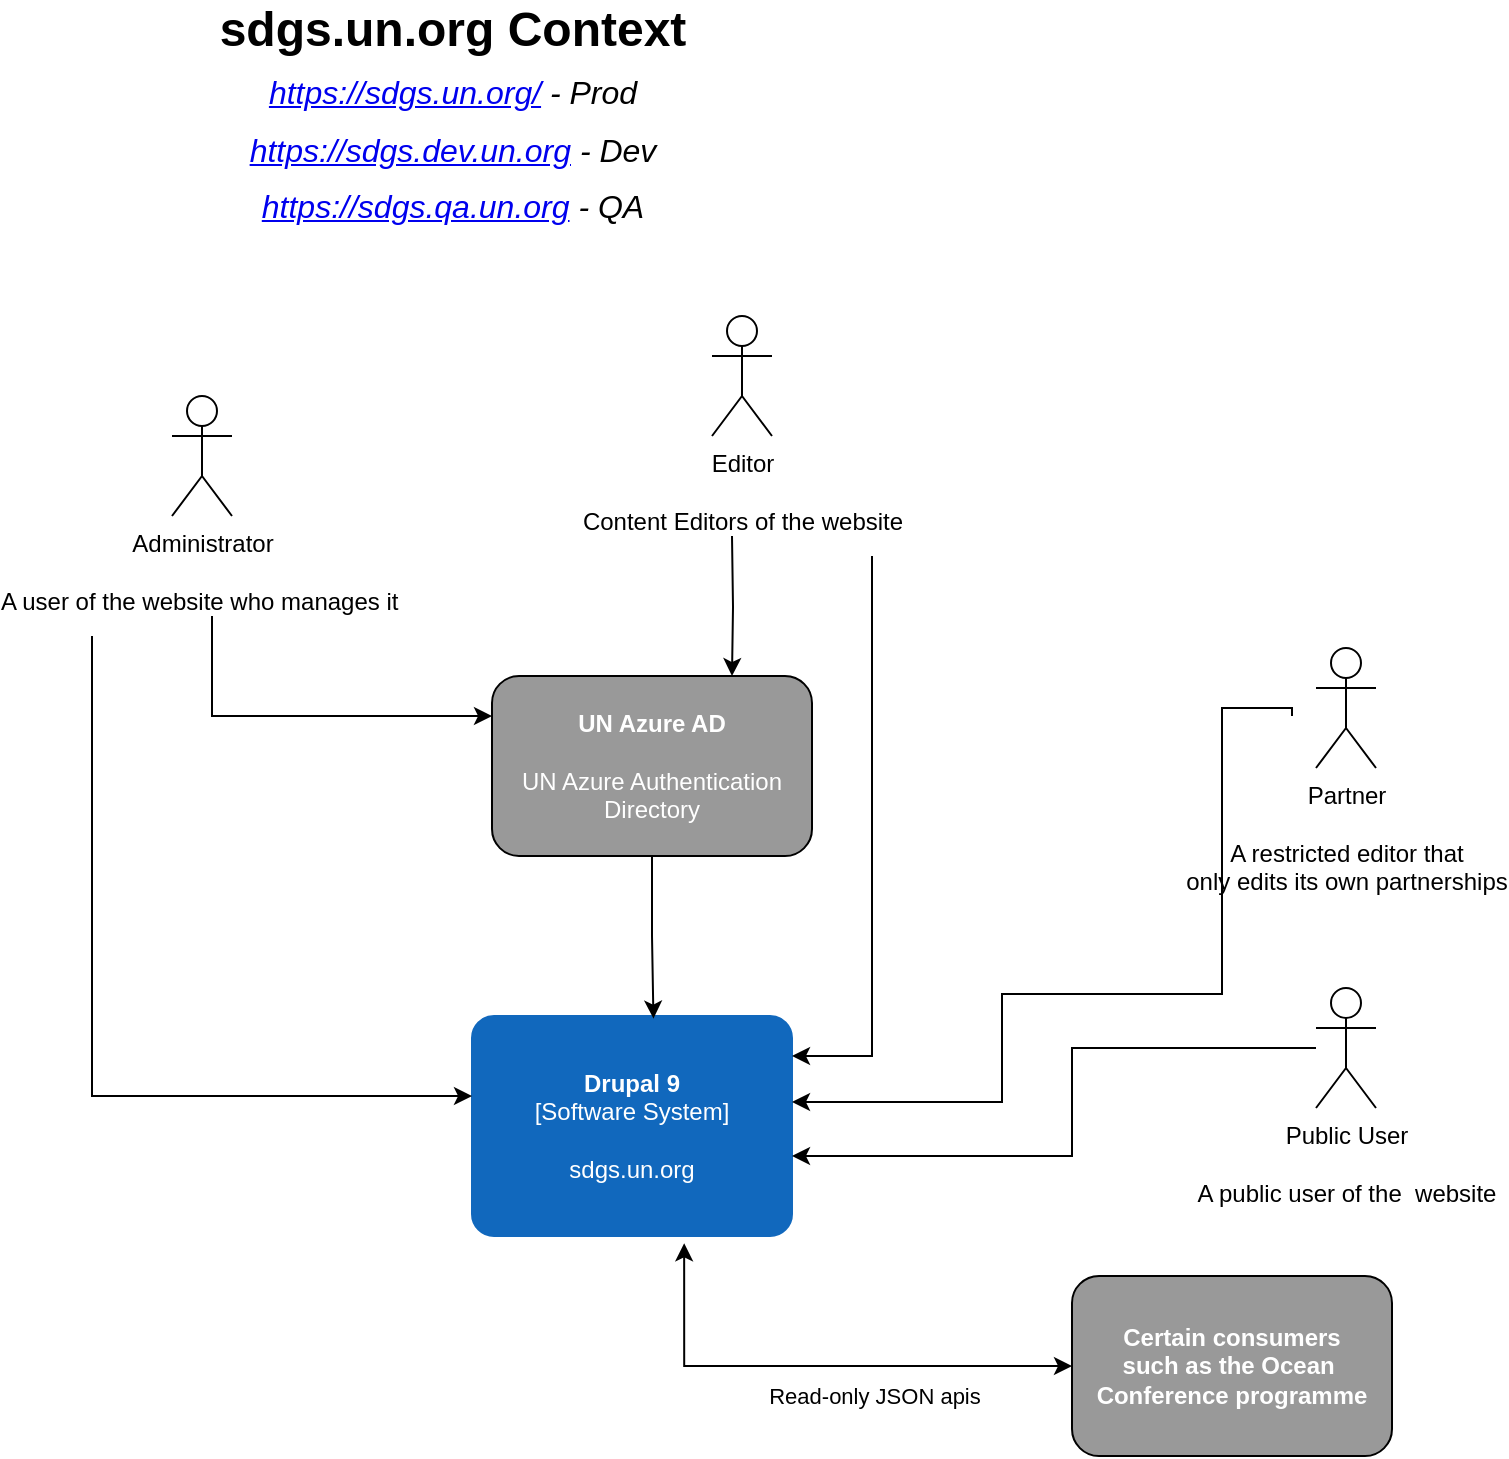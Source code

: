 <mxfile version="20.0.1" type="github">
  <diagram id="iNHM5rQC0G_VCljfB0WK" name="Page-1">
    <mxGraphModel dx="1422" dy="786" grid="1" gridSize="10" guides="1" tooltips="1" connect="1" arrows="1" fold="1" page="1" pageScale="1" pageWidth="850" pageHeight="1100" math="0" shadow="0">
      <root>
        <mxCell id="0" />
        <mxCell id="1" parent="0" />
        <object placeholders="1" c4Name="Drupal 9" c4Type="Software System" c4Description="sdgs.un.org" label="&lt;b&gt;%c4Name%&lt;/b&gt;&lt;div&gt;[%c4Type%]&lt;/div&gt;&lt;br&gt;&lt;div&gt;%c4Description%&lt;/div&gt;" id="WMJqvAxaC52JAcJJs5ff-44">
          <mxCell style="rounded=1;whiteSpace=wrap;html=1;labelBackgroundColor=none;fillColor=#1168BD;fontColor=#ffffff;align=center;arcSize=10;strokeColor=#1168BD;metaEdit=1;metaData={&quot;c4Type&quot;:{&quot;editable&quot;:false}};points=[[0.25,0,0],[0.5,0,0],[0.75,0,0],[1,0.25,0],[1,0.5,0],[1,0.75,0],[0.75,1,0],[0.5,1,0],[0.25,1,0],[0,0.75,0],[0,0.5,0],[0,0.25,0]];" parent="1" vertex="1">
            <mxGeometry x="290" y="550" width="160" height="110.0" as="geometry" />
          </mxCell>
        </object>
        <mxCell id="WMJqvAxaC52JAcJJs5ff-54" style="edgeStyle=orthogonalEdgeStyle;rounded=0;orthogonalLoop=1;jettySize=auto;html=1;entryX=0;entryY=0.5;entryDx=0;entryDy=0;entryPerimeter=0;startArrow=none;startFill=0;" parent="1" edge="1">
          <mxGeometry relative="1" as="geometry">
            <mxPoint x="160" y="350" as="sourcePoint" />
            <mxPoint x="300" y="400" as="targetPoint" />
            <Array as="points">
              <mxPoint x="160" y="400" />
            </Array>
          </mxGeometry>
        </mxCell>
        <mxCell id="dnXlJcdKjLnWwiea_6q6-1" style="edgeStyle=orthogonalEdgeStyle;rounded=0;orthogonalLoop=1;jettySize=auto;html=1;" parent="1" edge="1">
          <mxGeometry relative="1" as="geometry">
            <mxPoint x="100" y="360" as="sourcePoint" />
            <mxPoint x="290" y="590" as="targetPoint" />
            <Array as="points">
              <mxPoint x="100" y="590" />
              <mxPoint x="290" y="590" />
            </Array>
          </mxGeometry>
        </mxCell>
        <mxCell id="WMJqvAxaC52JAcJJs5ff-47" value="Administrator&lt;br&gt;&lt;br&gt;A user of the website who manages it&amp;nbsp;" style="shape=umlActor;verticalLabelPosition=bottom;verticalAlign=top;html=1;outlineConnect=0;strokeColor=#000000;fillColor=#ffffff;" parent="1" vertex="1">
          <mxGeometry x="140" y="240" width="30" height="60" as="geometry" />
        </mxCell>
        <mxCell id="WMJqvAxaC52JAcJJs5ff-53" style="edgeStyle=orthogonalEdgeStyle;rounded=0;orthogonalLoop=1;jettySize=auto;html=1;startArrow=none;startFill=0;entryX=0.75;entryY=0;entryDx=0;entryDy=0;" parent="1" target="WMJqvAxaC52JAcJJs5ff-57" edge="1">
          <mxGeometry relative="1" as="geometry">
            <mxPoint x="420" y="310" as="sourcePoint" />
            <mxPoint x="370" y="380" as="targetPoint" />
            <Array as="points" />
          </mxGeometry>
        </mxCell>
        <mxCell id="I5WQfjfWnCgOxvsbjBrm-2" style="edgeStyle=orthogonalEdgeStyle;rounded=0;orthogonalLoop=1;jettySize=auto;html=1;startArrow=none;startFill=0;" parent="1" edge="1">
          <mxGeometry relative="1" as="geometry">
            <Array as="points">
              <mxPoint x="490" y="570" />
              <mxPoint x="450" y="570" />
            </Array>
            <mxPoint x="490" y="320" as="sourcePoint" />
            <mxPoint x="450" y="570" as="targetPoint" />
          </mxGeometry>
        </mxCell>
        <mxCell id="WMJqvAxaC52JAcJJs5ff-48" value="Editor&lt;br&gt;&lt;br&gt;Content Editors of the website" style="shape=umlActor;verticalLabelPosition=bottom;verticalAlign=top;html=1;outlineConnect=0;strokeColor=#000000;fillColor=#ffffff;" parent="1" vertex="1">
          <mxGeometry x="410" y="200" width="30" height="60" as="geometry" />
        </mxCell>
        <mxCell id="WMJqvAxaC52JAcJJs5ff-52" style="edgeStyle=orthogonalEdgeStyle;rounded=0;orthogonalLoop=1;jettySize=auto;html=1;startArrow=none;startFill=0;" parent="1" target="WMJqvAxaC52JAcJJs5ff-44" edge="1" source="WMJqvAxaC52JAcJJs5ff-51">
          <mxGeometry relative="1" as="geometry">
            <mxPoint x="670" y="530" as="sourcePoint" />
            <Array as="points">
              <mxPoint x="590" y="566" />
              <mxPoint x="590" y="620" />
            </Array>
          </mxGeometry>
        </mxCell>
        <mxCell id="WMJqvAxaC52JAcJJs5ff-51" value="Public User&lt;br&gt;&lt;br&gt;A public user of the&amp;nbsp; website" style="shape=umlActor;verticalLabelPosition=bottom;verticalAlign=top;html=1;outlineConnect=0;strokeColor=#000000;fillColor=#ffffff;" parent="1" vertex="1">
          <mxGeometry x="712" y="536" width="30" height="60" as="geometry" />
        </mxCell>
        <mxCell id="WMJqvAxaC52JAcJJs5ff-63" style="edgeStyle=orthogonalEdgeStyle;rounded=0;orthogonalLoop=1;jettySize=auto;html=1;entryX=0.567;entryY=0.012;entryDx=0;entryDy=0;entryPerimeter=0;startArrow=none;startFill=0;" parent="1" source="WMJqvAxaC52JAcJJs5ff-57" target="WMJqvAxaC52JAcJJs5ff-44" edge="1">
          <mxGeometry relative="1" as="geometry" />
        </mxCell>
        <mxCell id="WMJqvAxaC52JAcJJs5ff-57" value="&lt;font color=&quot;#ffffff&quot;&gt;&lt;b&gt;UN Azure AD&lt;/b&gt;&lt;br&gt;&lt;br&gt;UN Azure Authentication Directory&lt;/font&gt;" style="rounded=1;whiteSpace=wrap;html=1;strokeColor=#000000;fillColor=#999999;" parent="1" vertex="1">
          <mxGeometry x="300" y="380" width="160" height="90" as="geometry" />
        </mxCell>
        <mxCell id="WMJqvAxaC52JAcJJs5ff-60" value="sdgs.un.org Context&lt;br&gt;&lt;i style=&quot;font-size: 16px ; line-height: 9.6px&quot;&gt;&lt;span style=&quot;font-weight: 400&quot;&gt;&lt;a href=&quot;https://sdgs.un.org&quot;&gt;https://sdgs.un.org/&lt;/a&gt;&lt;/span&gt;&lt;span style=&quot;font-weight: normal ; line-height: 17.6px&quot;&gt;&amp;nbsp;- Prod&lt;br&gt;&lt;a href=&quot;https://sdgs.dev.un.org&quot;&gt;https://sdgs.dev.un.org&lt;/a&gt; - Dev&lt;br&gt;&lt;i style=&quot;font-weight: 700; line-height: 9.6px;&quot;&gt;&lt;span style=&quot;font-weight: normal; line-height: 17.6px;&quot;&gt;&lt;a href=&quot;https://sdgs.qa.un.org&quot;&gt;https://sdgs.qa.un.org&lt;/a&gt; - QA&lt;/span&gt;&lt;/i&gt;&lt;br&gt;&lt;/span&gt;&lt;/i&gt;" style="text;strokeColor=none;fillColor=none;html=1;fontSize=24;fontStyle=1;verticalAlign=middle;align=center;" parent="1" vertex="1">
          <mxGeometry x="230" y="80" width="100" height="40" as="geometry" />
        </mxCell>
        <mxCell id="dnXlJcdKjLnWwiea_6q6-5" style="edgeStyle=orthogonalEdgeStyle;rounded=0;orthogonalLoop=1;jettySize=auto;html=1;entryX=0.663;entryY=1.033;entryDx=0;entryDy=0;entryPerimeter=0;startArrow=classic;startFill=1;" parent="1" source="dnXlJcdKjLnWwiea_6q6-3" target="WMJqvAxaC52JAcJJs5ff-44" edge="1">
          <mxGeometry relative="1" as="geometry" />
        </mxCell>
        <mxCell id="dnXlJcdKjLnWwiea_6q6-6" value="Read-only JSON apis" style="edgeLabel;html=1;align=center;verticalAlign=middle;resizable=0;points=[];" parent="dnXlJcdKjLnWwiea_6q6-5" vertex="1" connectable="0">
          <mxGeometry x="0.183" y="-2" relative="1" as="geometry">
            <mxPoint x="52" y="17" as="offset" />
          </mxGeometry>
        </mxCell>
        <mxCell id="dnXlJcdKjLnWwiea_6q6-3" value="&lt;font color=&quot;#ffffff&quot;&gt;&lt;b&gt;Certain consumers&lt;br&gt;such as the Ocean&amp;nbsp;&lt;br&gt;Conference programme&lt;br&gt;&lt;/b&gt;&lt;/font&gt;" style="rounded=1;whiteSpace=wrap;html=1;strokeColor=#000000;fillColor=#999999;" parent="1" vertex="1">
          <mxGeometry x="590" y="680" width="160" height="90" as="geometry" />
        </mxCell>
        <mxCell id="egXUL08aLy7-f1v6Yw_E-1" value="Partner&lt;br&gt;&lt;br&gt;A restricted editor that &lt;br&gt;only edits its own partnerships" style="shape=umlActor;verticalLabelPosition=bottom;verticalAlign=top;html=1;outlineConnect=0;strokeColor=#000000;fillColor=#ffffff;" vertex="1" parent="1">
          <mxGeometry x="712" y="366" width="30" height="60" as="geometry" />
        </mxCell>
        <mxCell id="egXUL08aLy7-f1v6Yw_E-2" style="edgeStyle=orthogonalEdgeStyle;rounded=0;orthogonalLoop=1;jettySize=auto;html=1;startArrow=none;startFill=0;" edge="1" parent="1">
          <mxGeometry relative="1" as="geometry">
            <mxPoint x="700" y="400" as="sourcePoint" />
            <Array as="points">
              <mxPoint x="665" y="396" />
              <mxPoint x="665" y="539" />
              <mxPoint x="555" y="539" />
              <mxPoint x="555" y="593" />
            </Array>
            <mxPoint x="450" y="593" as="targetPoint" />
          </mxGeometry>
        </mxCell>
      </root>
    </mxGraphModel>
  </diagram>
</mxfile>
